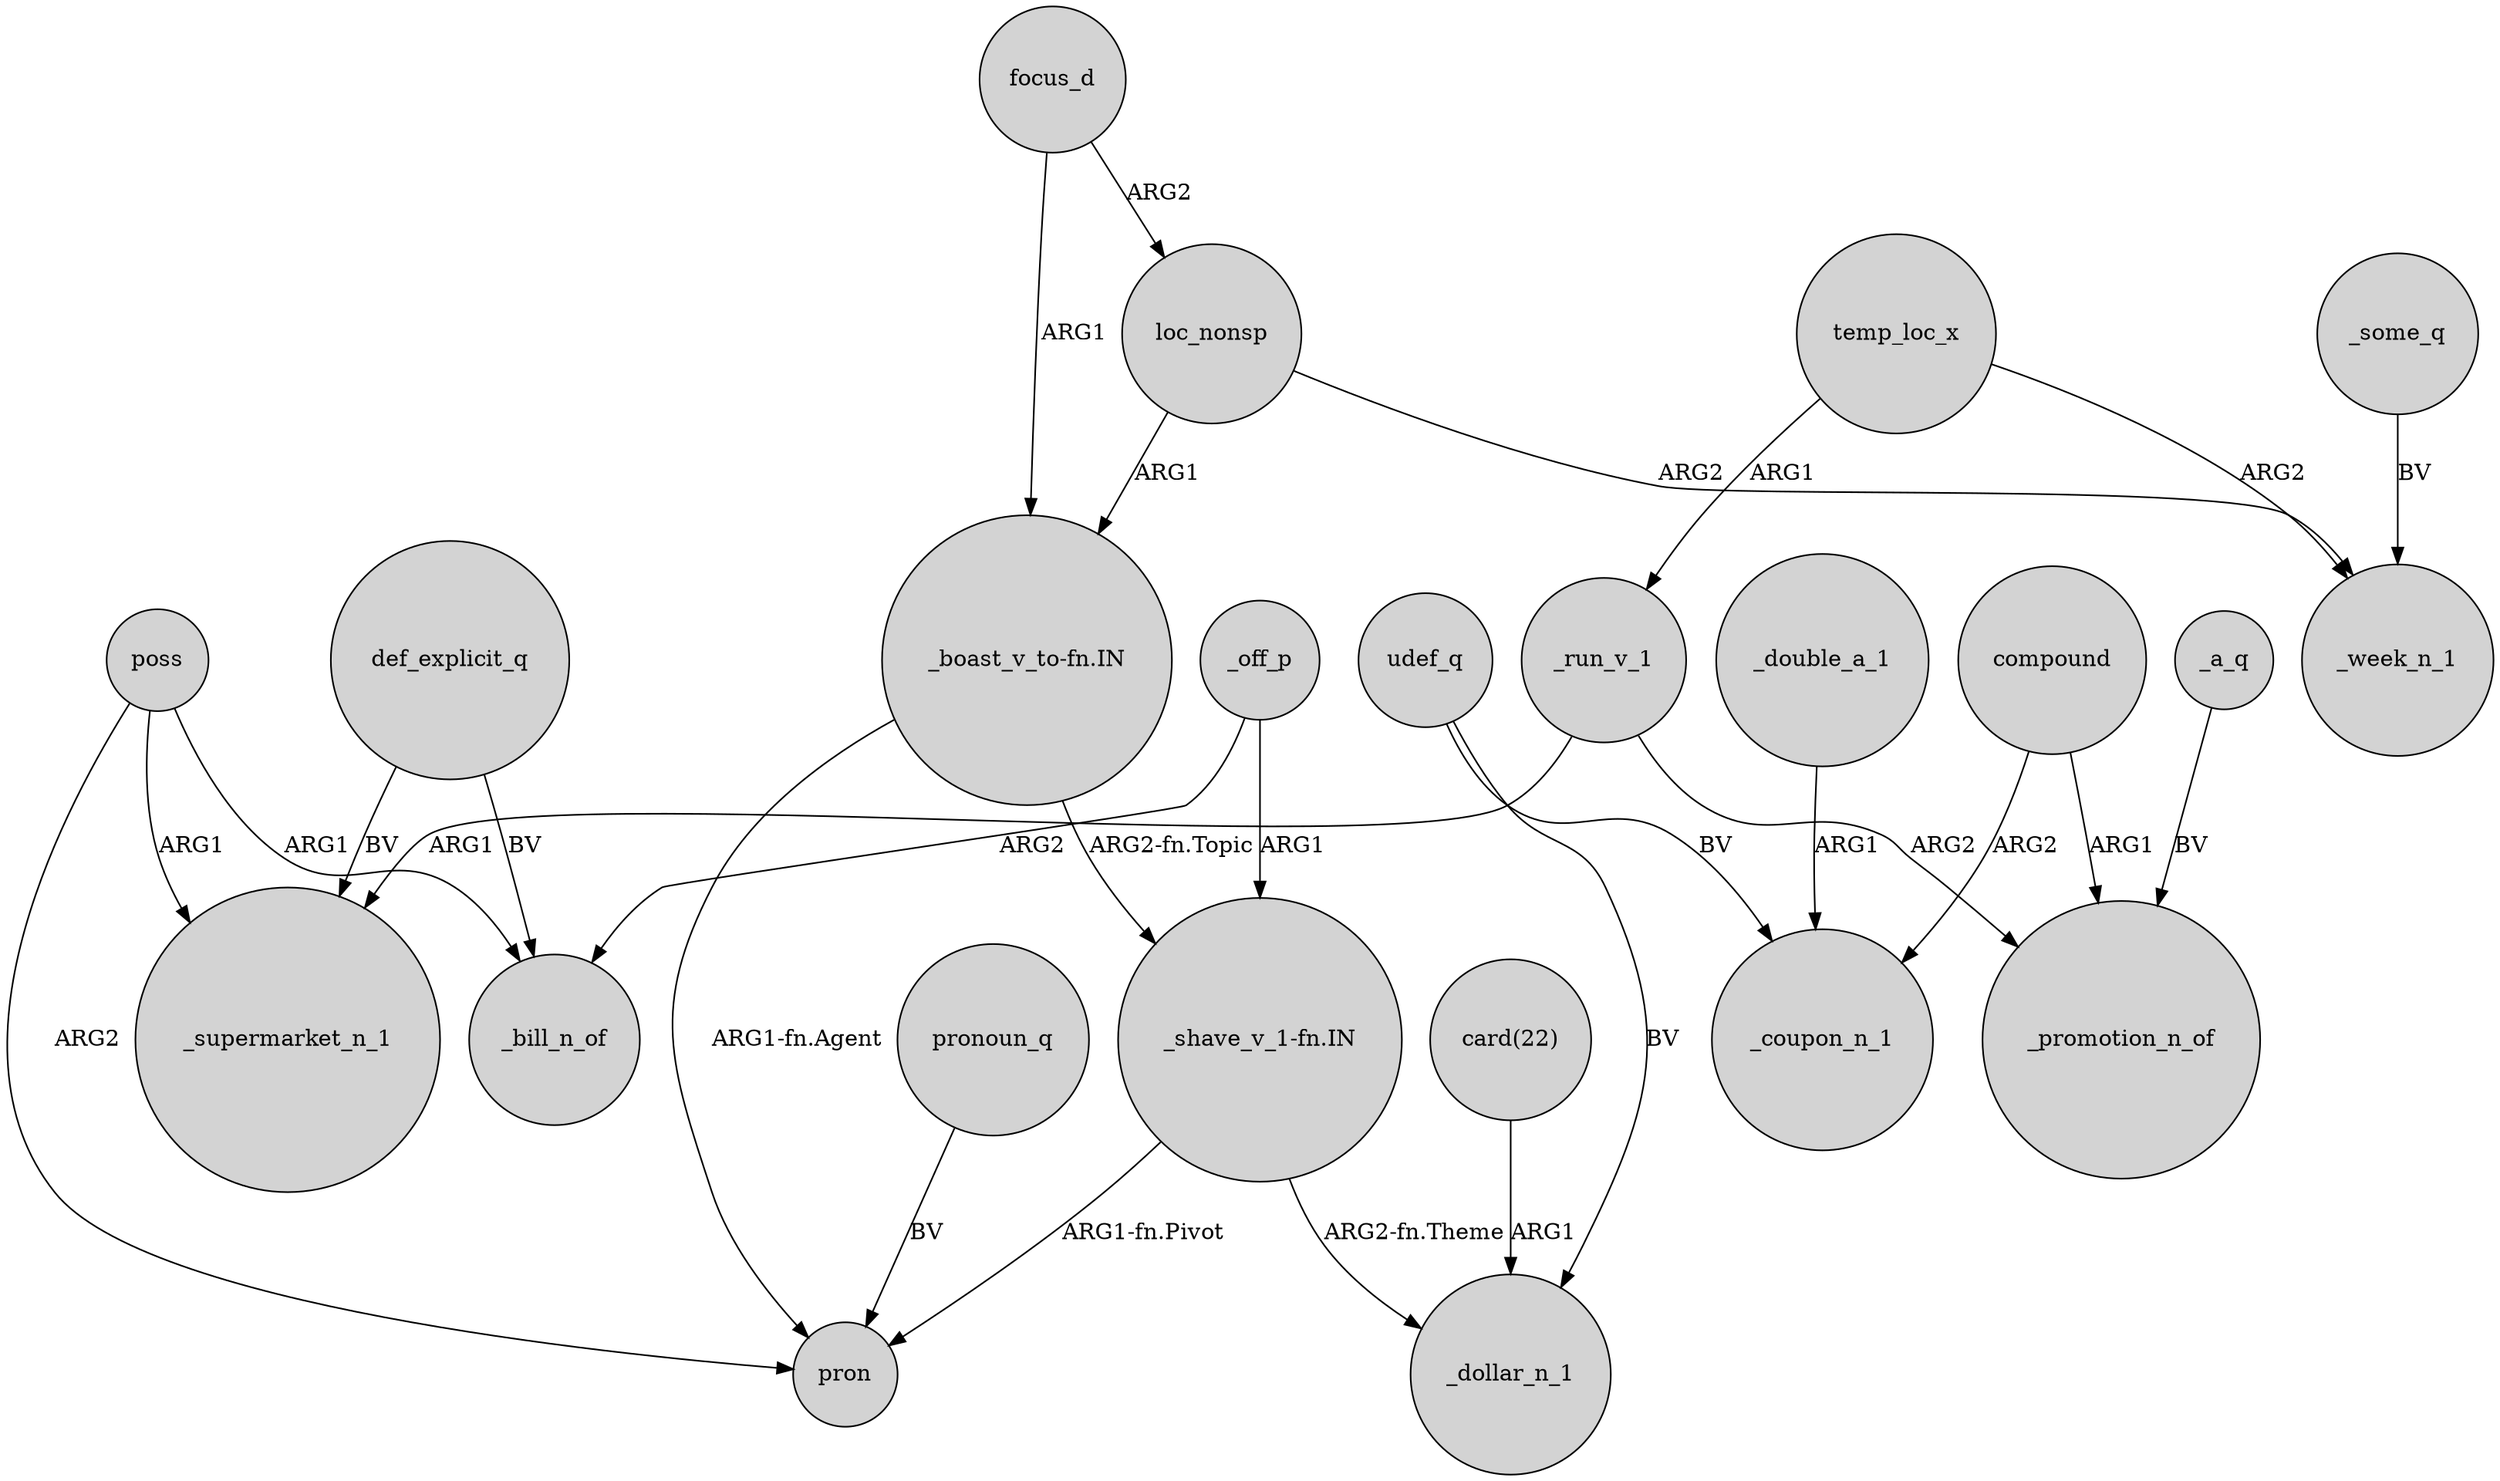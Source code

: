 digraph {
	node [shape=circle style=filled]
	_off_p -> _bill_n_of [label=ARG2]
	focus_d -> loc_nonsp [label=ARG2]
	"card(22)" -> _dollar_n_1 [label=ARG1]
	poss -> pron [label=ARG2]
	loc_nonsp -> "_boast_v_to-fn.IN" [label=ARG1]
	_run_v_1 -> _supermarket_n_1 [label=ARG1]
	compound -> _promotion_n_of [label=ARG1]
	_some_q -> _week_n_1 [label=BV]
	_a_q -> _promotion_n_of [label=BV]
	pronoun_q -> pron [label=BV]
	loc_nonsp -> _week_n_1 [label=ARG2]
	focus_d -> "_boast_v_to-fn.IN" [label=ARG1]
	temp_loc_x -> _run_v_1 [label=ARG1]
	"_boast_v_to-fn.IN" -> pron [label="ARG1-fn.Agent"]
	def_explicit_q -> _bill_n_of [label=BV]
	"_shave_v_1-fn.IN" -> pron [label="ARG1-fn.Pivot"]
	_run_v_1 -> _promotion_n_of [label=ARG2]
	compound -> _coupon_n_1 [label=ARG2]
	def_explicit_q -> _supermarket_n_1 [label=BV]
	_off_p -> "_shave_v_1-fn.IN" [label=ARG1]
	poss -> _bill_n_of [label=ARG1]
	poss -> _supermarket_n_1 [label=ARG1]
	"_shave_v_1-fn.IN" -> _dollar_n_1 [label="ARG2-fn.Theme"]
	temp_loc_x -> _week_n_1 [label=ARG2]
	udef_q -> _coupon_n_1 [label=BV]
	"_boast_v_to-fn.IN" -> "_shave_v_1-fn.IN" [label="ARG2-fn.Topic"]
	udef_q -> _dollar_n_1 [label=BV]
	_double_a_1 -> _coupon_n_1 [label=ARG1]
}
